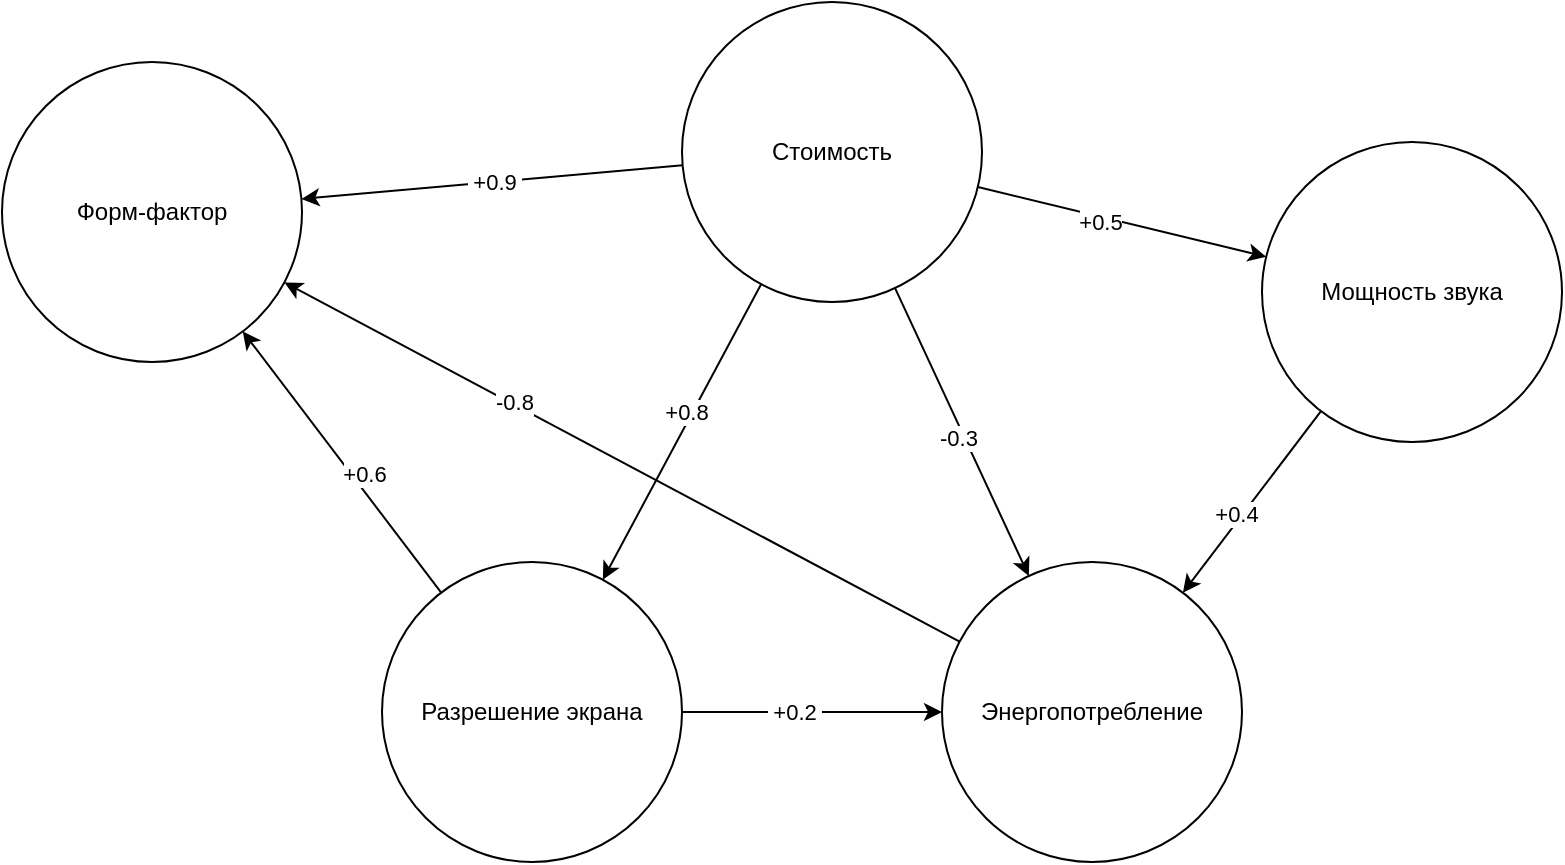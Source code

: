 <mxfile version="28.2.8">
  <diagram name="Страница — 1" id="PuqTFI1fKZM5U6IUCLBR">
    <mxGraphModel dx="473" dy="693" grid="1" gridSize="10" guides="1" tooltips="1" connect="1" arrows="1" fold="1" page="1" pageScale="1" pageWidth="827" pageHeight="1169" math="0" shadow="0">
      <root>
        <mxCell id="0" />
        <mxCell id="1" parent="0" />
        <mxCell id="yvNySlYqG9JHpB2r9oyF-2" value="Разрешение экрана" style="ellipse;whiteSpace=wrap;html=1;" vertex="1" parent="1">
          <mxGeometry x="214" y="320" width="150" height="150" as="geometry" />
        </mxCell>
        <mxCell id="yvNySlYqG9JHpB2r9oyF-8" style="rounded=0;orthogonalLoop=1;jettySize=auto;html=1;" edge="1" parent="1" source="yvNySlYqG9JHpB2r9oyF-2" target="yvNySlYqG9JHpB2r9oyF-3">
          <mxGeometry relative="1" as="geometry" />
        </mxCell>
        <mxCell id="yvNySlYqG9JHpB2r9oyF-29" value="&amp;nbsp;+0.2&amp;nbsp;" style="edgeLabel;html=1;align=center;verticalAlign=middle;resizable=0;points=[];" vertex="1" connectable="0" parent="yvNySlYqG9JHpB2r9oyF-8">
          <mxGeometry x="-0.2" y="-3" relative="1" as="geometry">
            <mxPoint x="4" y="-3" as="offset" />
          </mxGeometry>
        </mxCell>
        <mxCell id="yvNySlYqG9JHpB2r9oyF-12" style="rounded=0;orthogonalLoop=1;jettySize=auto;html=1;" edge="1" parent="1" source="yvNySlYqG9JHpB2r9oyF-4" target="yvNySlYqG9JHpB2r9oyF-3">
          <mxGeometry relative="1" as="geometry" />
        </mxCell>
        <mxCell id="yvNySlYqG9JHpB2r9oyF-30" value="+0.4" style="edgeLabel;html=1;align=center;verticalAlign=middle;resizable=0;points=[];" vertex="1" connectable="0" parent="yvNySlYqG9JHpB2r9oyF-12">
          <mxGeometry x="0.155" y="-3" relative="1" as="geometry">
            <mxPoint as="offset" />
          </mxGeometry>
        </mxCell>
        <mxCell id="yvNySlYqG9JHpB2r9oyF-3" value="Энергопотребление" style="ellipse;whiteSpace=wrap;html=1;" vertex="1" parent="1">
          <mxGeometry x="494" y="320" width="150" height="150" as="geometry" />
        </mxCell>
        <mxCell id="yvNySlYqG9JHpB2r9oyF-4" value="Мощность звука" style="ellipse;whiteSpace=wrap;html=1;" vertex="1" parent="1">
          <mxGeometry x="654" y="110" width="150" height="150" as="geometry" />
        </mxCell>
        <mxCell id="yvNySlYqG9JHpB2r9oyF-10" style="rounded=0;orthogonalLoop=1;jettySize=auto;html=1;" edge="1" parent="1" source="yvNySlYqG9JHpB2r9oyF-2" target="yvNySlYqG9JHpB2r9oyF-5">
          <mxGeometry relative="1" as="geometry" />
        </mxCell>
        <mxCell id="yvNySlYqG9JHpB2r9oyF-23" value="+0.6" style="edgeLabel;html=1;align=center;verticalAlign=middle;resizable=0;points=[];" vertex="1" connectable="0" parent="yvNySlYqG9JHpB2r9oyF-10">
          <mxGeometry x="-0.141" y="-5" relative="1" as="geometry">
            <mxPoint as="offset" />
          </mxGeometry>
        </mxCell>
        <mxCell id="yvNySlYqG9JHpB2r9oyF-5" value="Форм-фактор" style="ellipse;whiteSpace=wrap;html=1;" vertex="1" parent="1">
          <mxGeometry x="24" y="70" width="150" height="150" as="geometry" />
        </mxCell>
        <mxCell id="yvNySlYqG9JHpB2r9oyF-14" style="rounded=0;orthogonalLoop=1;jettySize=auto;html=1;" edge="1" parent="1" source="yvNySlYqG9JHpB2r9oyF-6" target="yvNySlYqG9JHpB2r9oyF-4">
          <mxGeometry relative="1" as="geometry" />
        </mxCell>
        <mxCell id="yvNySlYqG9JHpB2r9oyF-28" value="+0.5" style="edgeLabel;html=1;align=center;verticalAlign=middle;resizable=0;points=[];" vertex="1" connectable="0" parent="yvNySlYqG9JHpB2r9oyF-14">
          <mxGeometry x="-0.147" y="-2" relative="1" as="geometry">
            <mxPoint as="offset" />
          </mxGeometry>
        </mxCell>
        <mxCell id="yvNySlYqG9JHpB2r9oyF-15" style="rounded=0;orthogonalLoop=1;jettySize=auto;html=1;" edge="1" parent="1" source="yvNySlYqG9JHpB2r9oyF-6" target="yvNySlYqG9JHpB2r9oyF-3">
          <mxGeometry relative="1" as="geometry" />
        </mxCell>
        <mxCell id="yvNySlYqG9JHpB2r9oyF-27" value="-0.3" style="edgeLabel;html=1;align=center;verticalAlign=middle;resizable=0;points=[];" vertex="1" connectable="0" parent="yvNySlYqG9JHpB2r9oyF-15">
          <mxGeometry x="0.021" y="-3" relative="1" as="geometry">
            <mxPoint as="offset" />
          </mxGeometry>
        </mxCell>
        <mxCell id="yvNySlYqG9JHpB2r9oyF-19" style="rounded=0;orthogonalLoop=1;jettySize=auto;html=1;" edge="1" parent="1">
          <mxGeometry relative="1" as="geometry">
            <mxPoint x="364.291" y="121.601" as="sourcePoint" />
            <mxPoint x="173.715" y="138.47" as="targetPoint" />
          </mxGeometry>
        </mxCell>
        <mxCell id="yvNySlYqG9JHpB2r9oyF-25" value="&amp;nbsp;+0.9&amp;nbsp;" style="edgeLabel;html=1;align=center;verticalAlign=middle;resizable=0;points=[];" vertex="1" connectable="0" parent="yvNySlYqG9JHpB2r9oyF-19">
          <mxGeometry x="0.003" relative="1" as="geometry">
            <mxPoint x="1" as="offset" />
          </mxGeometry>
        </mxCell>
        <mxCell id="yvNySlYqG9JHpB2r9oyF-6" value="Стоимость" style="ellipse;whiteSpace=wrap;html=1;" vertex="1" parent="1">
          <mxGeometry x="364" y="40" width="150" height="150" as="geometry" />
        </mxCell>
        <mxCell id="yvNySlYqG9JHpB2r9oyF-16" style="rounded=0;orthogonalLoop=1;jettySize=auto;html=1;" edge="1" parent="1" source="yvNySlYqG9JHpB2r9oyF-6" target="yvNySlYqG9JHpB2r9oyF-2">
          <mxGeometry relative="1" as="geometry" />
        </mxCell>
        <mxCell id="yvNySlYqG9JHpB2r9oyF-26" value="+0.8" style="edgeLabel;html=1;align=center;verticalAlign=middle;resizable=0;points=[];" vertex="1" connectable="0" parent="yvNySlYqG9JHpB2r9oyF-16">
          <mxGeometry x="-0.118" y="-3" relative="1" as="geometry">
            <mxPoint as="offset" />
          </mxGeometry>
        </mxCell>
        <mxCell id="yvNySlYqG9JHpB2r9oyF-20" style="rounded=0;orthogonalLoop=1;jettySize=auto;html=1;" edge="1" parent="1" source="yvNySlYqG9JHpB2r9oyF-3" target="yvNySlYqG9JHpB2r9oyF-5">
          <mxGeometry relative="1" as="geometry" />
        </mxCell>
        <mxCell id="yvNySlYqG9JHpB2r9oyF-24" value="-0.8" style="edgeLabel;html=1;align=center;verticalAlign=middle;resizable=0;points=[];" vertex="1" connectable="0" parent="yvNySlYqG9JHpB2r9oyF-20">
          <mxGeometry x="-0.599" relative="1" as="geometry">
            <mxPoint x="-155" y="-84" as="offset" />
          </mxGeometry>
        </mxCell>
      </root>
    </mxGraphModel>
  </diagram>
</mxfile>
